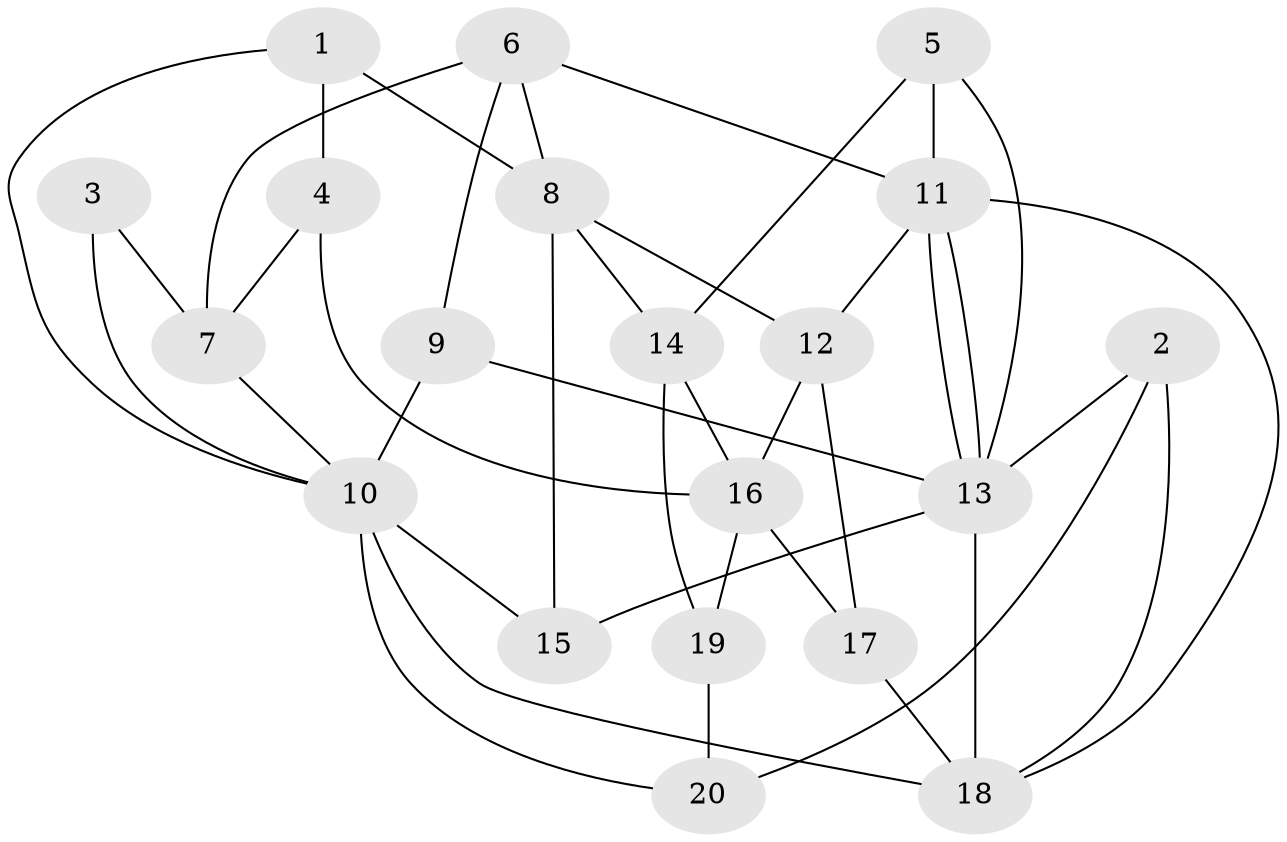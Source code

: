 // Generated by graph-tools (version 1.1) at 2025/46/02/15/25 05:46:28]
// undirected, 20 vertices, 40 edges
graph export_dot {
graph [start="1"]
  node [color=gray90,style=filled];
  1;
  2;
  3;
  4;
  5;
  6;
  7;
  8;
  9;
  10;
  11;
  12;
  13;
  14;
  15;
  16;
  17;
  18;
  19;
  20;
  1 -- 10;
  1 -- 8;
  1 -- 4;
  2 -- 13;
  2 -- 18;
  2 -- 20;
  3 -- 10;
  3 -- 7;
  4 -- 16;
  4 -- 7;
  5 -- 13;
  5 -- 11;
  5 -- 14;
  6 -- 8;
  6 -- 11;
  6 -- 7;
  6 -- 9;
  7 -- 10;
  8 -- 15;
  8 -- 12;
  8 -- 14;
  9 -- 10;
  9 -- 13;
  10 -- 20;
  10 -- 15;
  10 -- 18;
  11 -- 18;
  11 -- 13;
  11 -- 13;
  11 -- 12;
  12 -- 17;
  12 -- 16;
  13 -- 15;
  13 -- 18;
  14 -- 16;
  14 -- 19;
  16 -- 17;
  16 -- 19;
  17 -- 18;
  19 -- 20;
}
